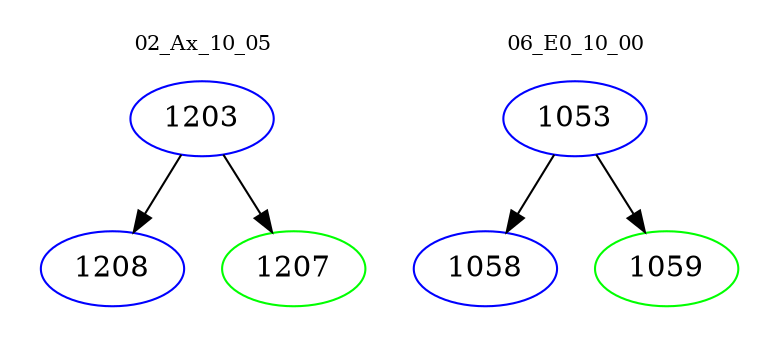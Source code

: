 digraph{
subgraph cluster_0 {
color = white
label = "02_Ax_10_05";
fontsize=10;
T0_1203 [label="1203", color="blue"]
T0_1203 -> T0_1208 [color="black"]
T0_1208 [label="1208", color="blue"]
T0_1203 -> T0_1207 [color="black"]
T0_1207 [label="1207", color="green"]
}
subgraph cluster_1 {
color = white
label = "06_E0_10_00";
fontsize=10;
T1_1053 [label="1053", color="blue"]
T1_1053 -> T1_1058 [color="black"]
T1_1058 [label="1058", color="blue"]
T1_1053 -> T1_1059 [color="black"]
T1_1059 [label="1059", color="green"]
}
}
